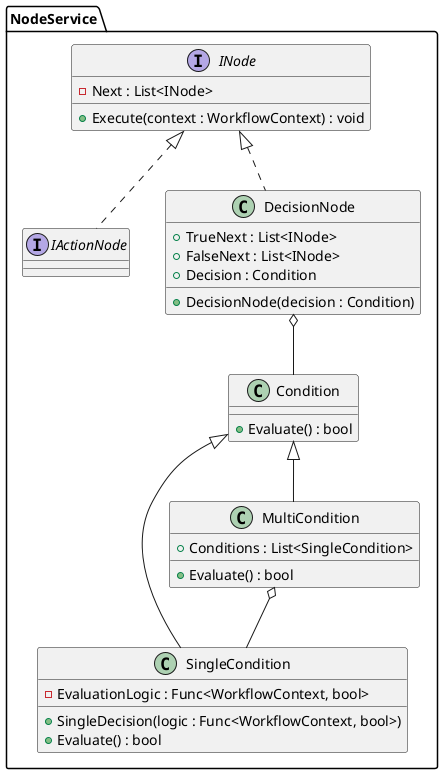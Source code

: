 @startuml
package NodeService {
    interface INode {
        -Next : List<INode>
        +Execute(context : WorkflowContext) : void
    }
       
    interface IActionNode {
        
    }
    
    class DecisionNode {
        +TrueNext : List<INode>
        +FalseNext : List<INode>
        +Decision : Condition
        
        +DecisionNode(decision : Condition)
    }
    
    class SingleCondition {
        - EvaluationLogic : Func<WorkflowContext, bool>
        + SingleDecision(logic : Func<WorkflowContext, bool>)
        + Evaluate() : bool
    }
    
    class MultiCondition {
        +Conditions : List<SingleCondition>
        +Evaluate() : bool
    }
    
    class Condition {
        +Evaluate() : bool
    }

}

INode <|.. IActionNode
INode <|.. DecisionNode
DecisionNode o-- Condition
Condition <|-- SingleCondition 
Condition <|-- MultiCondition
MultiCondition o-- SingleCondition
@enduml